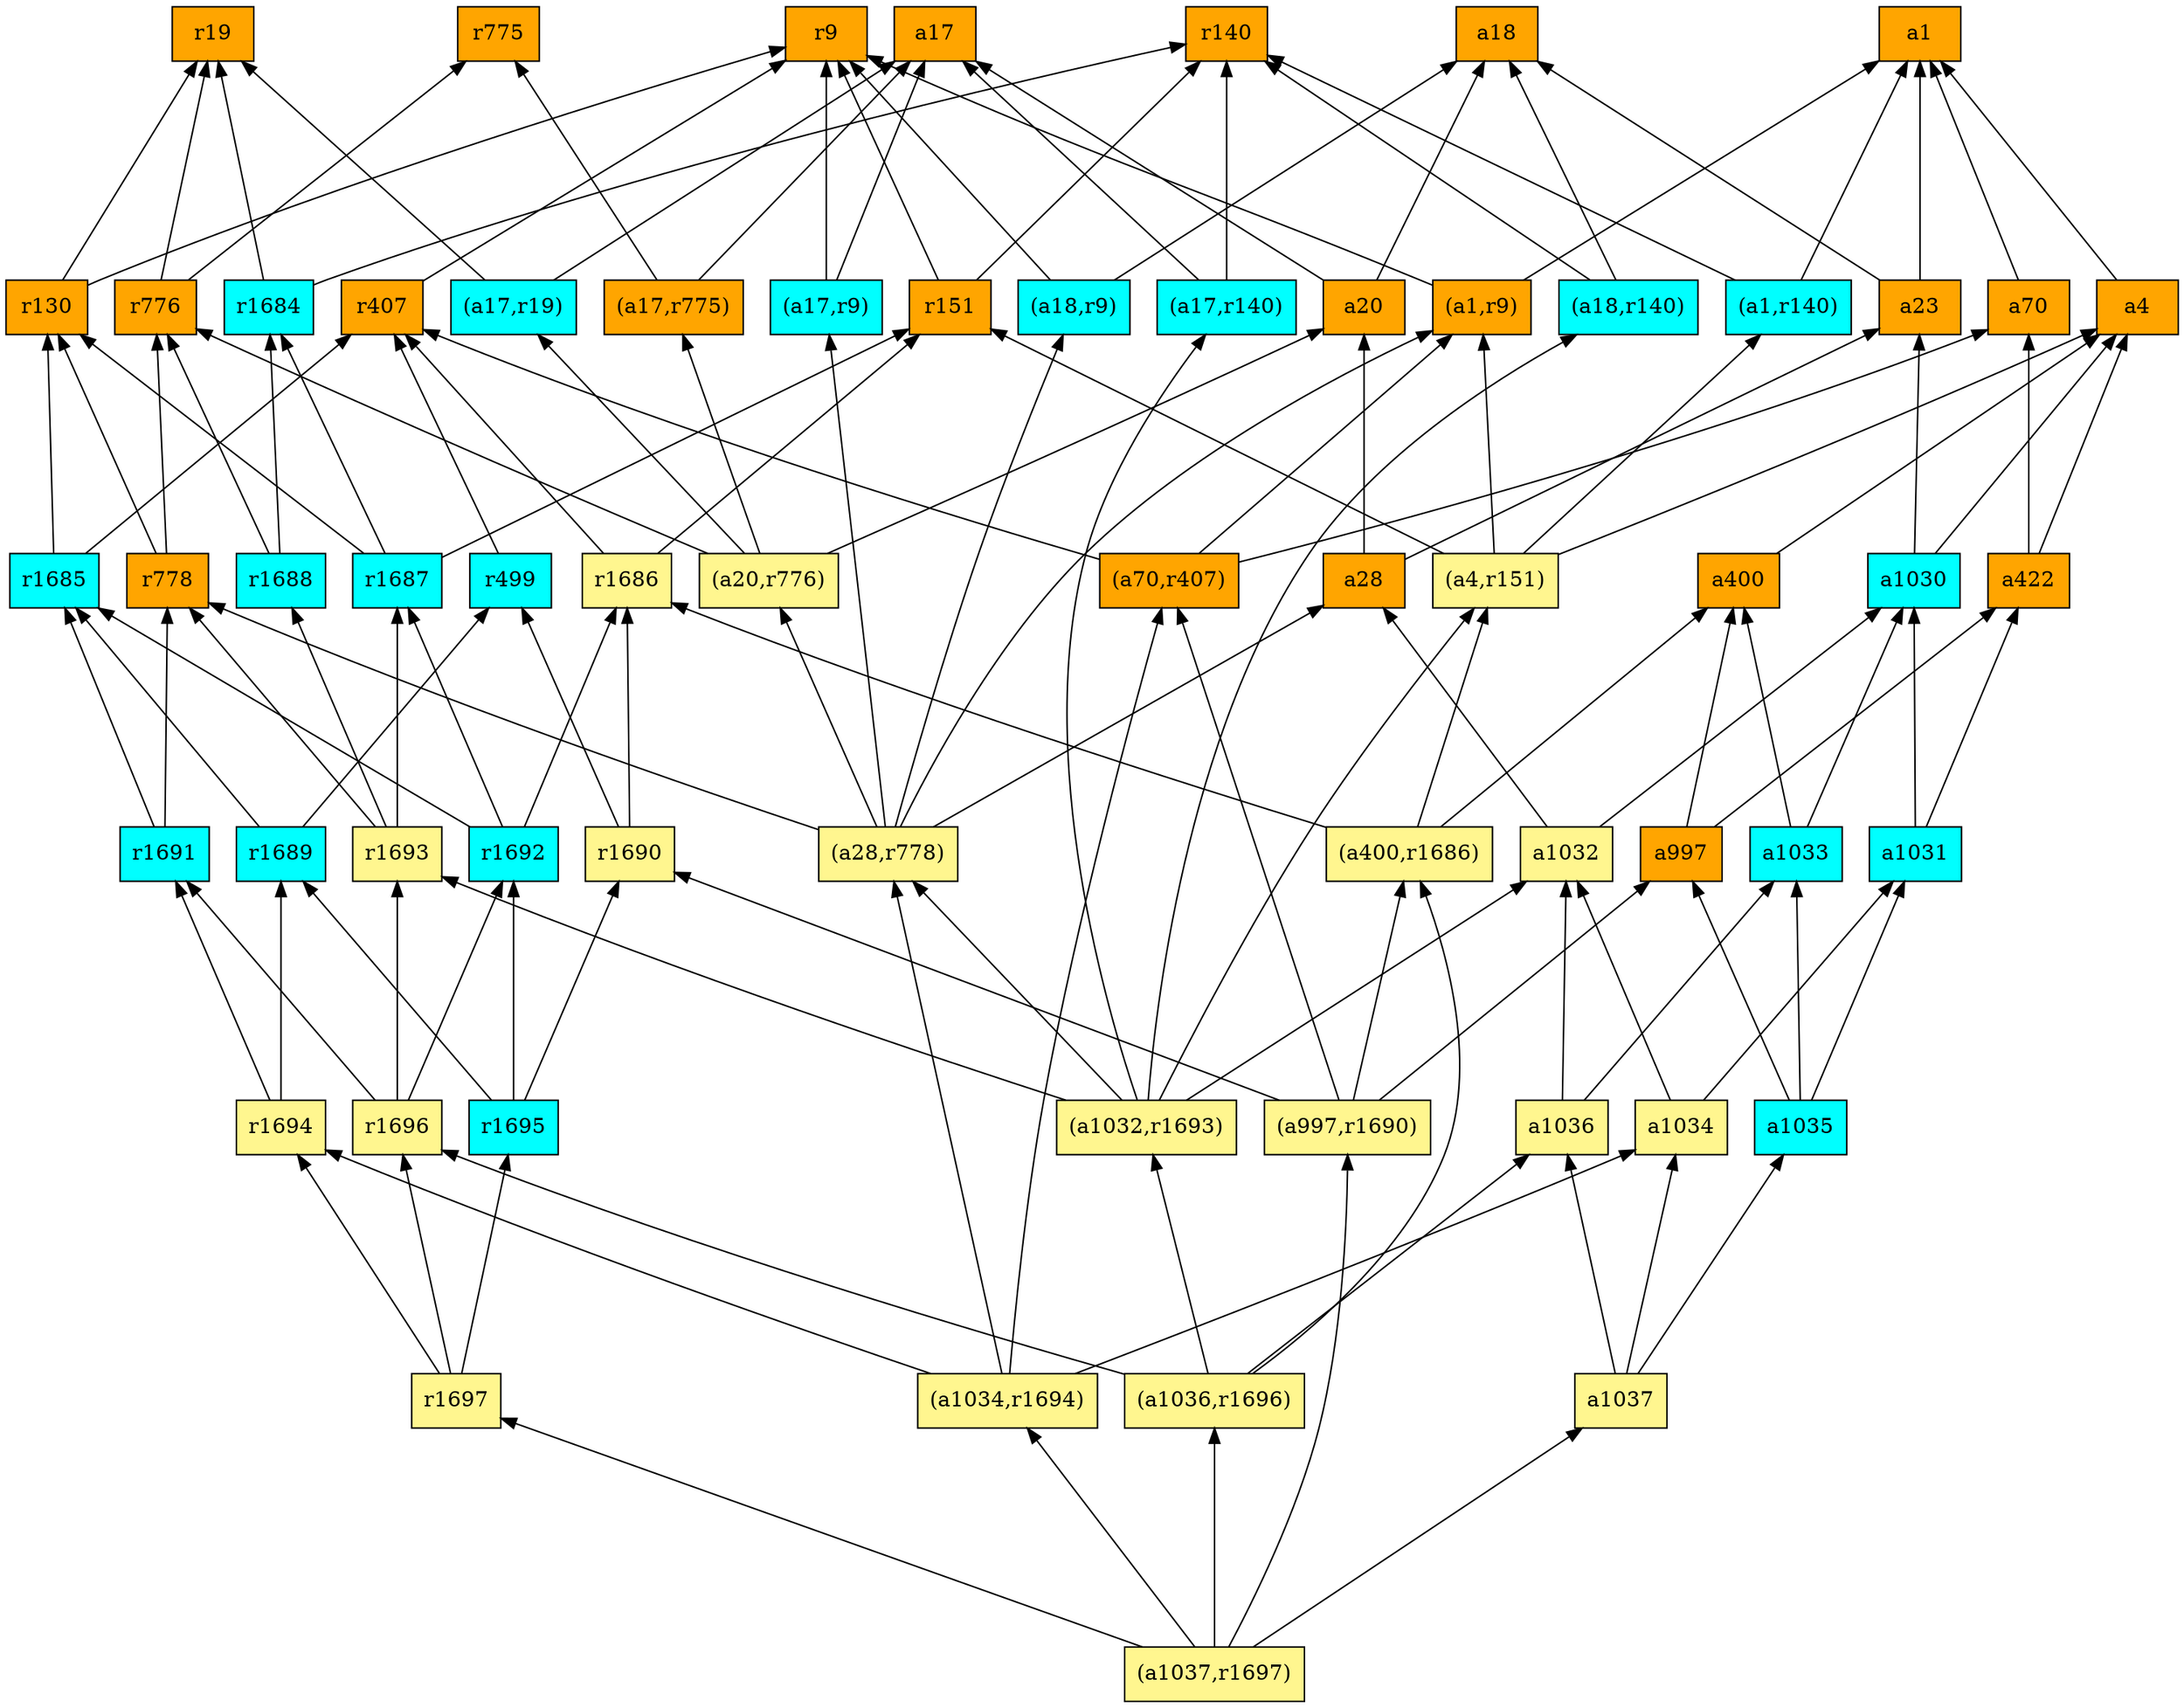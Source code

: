 digraph G {
rankdir=BT;ranksep="2.0";
"(a1,r9)" [shape=record,fillcolor=orange,style=filled,label="{(a1,r9)}"];
"r1697" [shape=record,fillcolor=khaki1,style=filled,label="{r1697}"];
"(a17,r19)" [shape=record,fillcolor=cyan,style=filled,label="{(a17,r19)}"];
"(a1034,r1694)" [shape=record,fillcolor=khaki1,style=filled,label="{(a1034,r1694)}"];
"(a1036,r1696)" [shape=record,fillcolor=khaki1,style=filled,label="{(a1036,r1696)}"];
"r1695" [shape=record,fillcolor=cyan,style=filled,label="{r1695}"];
"r1696" [shape=record,fillcolor=khaki1,style=filled,label="{r1696}"];
"a1035" [shape=record,fillcolor=cyan,style=filled,label="{a1035}"];
"(a17,r775)" [shape=record,fillcolor=orange,style=filled,label="{(a17,r775)}"];
"(a28,r778)" [shape=record,fillcolor=khaki1,style=filled,label="{(a28,r778)}"];
"r9" [shape=record,fillcolor=orange,style=filled,label="{r9}"];
"r1688" [shape=record,fillcolor=cyan,style=filled,label="{r1688}"];
"r1685" [shape=record,fillcolor=cyan,style=filled,label="{r1685}"];
"r1687" [shape=record,fillcolor=cyan,style=filled,label="{r1687}"];
"a400" [shape=record,fillcolor=orange,style=filled,label="{a400}"];
"a4" [shape=record,fillcolor=orange,style=filled,label="{a4}"];
"a20" [shape=record,fillcolor=orange,style=filled,label="{a20}"];
"(a997,r1690)" [shape=record,fillcolor=khaki1,style=filled,label="{(a997,r1690)}"];
"a70" [shape=record,fillcolor=orange,style=filled,label="{a70}"];
"r1692" [shape=record,fillcolor=cyan,style=filled,label="{r1692}"];
"r1693" [shape=record,fillcolor=khaki1,style=filled,label="{r1693}"];
"a997" [shape=record,fillcolor=orange,style=filled,label="{a997}"];
"a1030" [shape=record,fillcolor=cyan,style=filled,label="{a1030}"];
"(a1037,r1697)" [shape=record,fillcolor=khaki1,style=filled,label="{(a1037,r1697)}"];
"r1691" [shape=record,fillcolor=cyan,style=filled,label="{r1691}"];
"a422" [shape=record,fillcolor=orange,style=filled,label="{a422}"];
"(a4,r151)" [shape=record,fillcolor=khaki1,style=filled,label="{(a4,r151)}"];
"r130" [shape=record,fillcolor=orange,style=filled,label="{r130}"];
"a23" [shape=record,fillcolor=orange,style=filled,label="{a23}"];
"r778" [shape=record,fillcolor=orange,style=filled,label="{r778}"];
"(a1,r140)" [shape=record,fillcolor=cyan,style=filled,label="{(a1,r140)}"];
"a1037" [shape=record,fillcolor=khaki1,style=filled,label="{a1037}"];
"a17" [shape=record,fillcolor=orange,style=filled,label="{a17}"];
"r1690" [shape=record,fillcolor=khaki1,style=filled,label="{r1690}"];
"(a70,r407)" [shape=record,fillcolor=orange,style=filled,label="{(a70,r407)}"];
"a18" [shape=record,fillcolor=orange,style=filled,label="{a18}"];
"r1694" [shape=record,fillcolor=khaki1,style=filled,label="{r1694}"];
"r1686" [shape=record,fillcolor=khaki1,style=filled,label="{r1686}"];
"a1032" [shape=record,fillcolor=khaki1,style=filled,label="{a1032}"];
"a28" [shape=record,fillcolor=orange,style=filled,label="{a28}"];
"(a20,r776)" [shape=record,fillcolor=khaki1,style=filled,label="{(a20,r776)}"];
"a1031" [shape=record,fillcolor=cyan,style=filled,label="{a1031}"];
"r151" [shape=record,fillcolor=orange,style=filled,label="{r151}"];
"a1" [shape=record,fillcolor=orange,style=filled,label="{a1}"];
"r1689" [shape=record,fillcolor=cyan,style=filled,label="{r1689}"];
"a1034" [shape=record,fillcolor=khaki1,style=filled,label="{a1034}"];
"(a17,r9)" [shape=record,fillcolor=cyan,style=filled,label="{(a17,r9)}"];
"r140" [shape=record,fillcolor=orange,style=filled,label="{r140}"];
"r775" [shape=record,fillcolor=orange,style=filled,label="{r775}"];
"r776" [shape=record,fillcolor=orange,style=filled,label="{r776}"];
"r19" [shape=record,fillcolor=orange,style=filled,label="{r19}"];
"a1036" [shape=record,fillcolor=khaki1,style=filled,label="{a1036}"];
"(a18,r140)" [shape=record,fillcolor=cyan,style=filled,label="{(a18,r140)}"];
"r407" [shape=record,fillcolor=orange,style=filled,label="{r407}"];
"a1033" [shape=record,fillcolor=cyan,style=filled,label="{a1033}"];
"(a18,r9)" [shape=record,fillcolor=cyan,style=filled,label="{(a18,r9)}"];
"r1684" [shape=record,fillcolor=cyan,style=filled,label="{r1684}"];
"(a17,r140)" [shape=record,fillcolor=cyan,style=filled,label="{(a17,r140)}"];
"r499" [shape=record,fillcolor=cyan,style=filled,label="{r499}"];
"(a400,r1686)" [shape=record,fillcolor=khaki1,style=filled,label="{(a400,r1686)}"];
"(a1032,r1693)" [shape=record,fillcolor=khaki1,style=filled,label="{(a1032,r1693)}"];
"(a1,r9)" -> "r9"
"(a1,r9)" -> "a1"
"r1697" -> "r1695"
"r1697" -> "r1696"
"r1697" -> "r1694"
"(a17,r19)" -> "r19"
"(a17,r19)" -> "a17"
"(a1034,r1694)" -> "a1034"
"(a1034,r1694)" -> "(a70,r407)"
"(a1034,r1694)" -> "r1694"
"(a1034,r1694)" -> "(a28,r778)"
"(a1036,r1696)" -> "a1036"
"(a1036,r1696)" -> "r1696"
"(a1036,r1696)" -> "(a400,r1686)"
"(a1036,r1696)" -> "(a1032,r1693)"
"r1695" -> "r1692"
"r1695" -> "r1690"
"r1695" -> "r1689"
"r1696" -> "r1692"
"r1696" -> "r1693"
"r1696" -> "r1691"
"a1035" -> "a997"
"a1035" -> "a1033"
"a1035" -> "a1031"
"(a17,r775)" -> "r775"
"(a17,r775)" -> "a17"
"(a28,r778)" -> "(a1,r9)"
"(a28,r778)" -> "(a17,r9)"
"(a28,r778)" -> "r778"
"(a28,r778)" -> "(a18,r9)"
"(a28,r778)" -> "a28"
"(a28,r778)" -> "(a20,r776)"
"r1688" -> "r776"
"r1688" -> "r1684"
"r1685" -> "r130"
"r1685" -> "r407"
"r1687" -> "r130"
"r1687" -> "r1684"
"r1687" -> "r151"
"a400" -> "a4"
"a4" -> "a1"
"a20" -> "a18"
"a20" -> "a17"
"(a997,r1690)" -> "r1690"
"(a997,r1690)" -> "a997"
"(a997,r1690)" -> "(a70,r407)"
"(a997,r1690)" -> "(a400,r1686)"
"a70" -> "a1"
"r1692" -> "r1686"
"r1692" -> "r1685"
"r1692" -> "r1687"
"r1693" -> "r778"
"r1693" -> "r1688"
"r1693" -> "r1687"
"a997" -> "a422"
"a997" -> "a400"
"a1030" -> "a23"
"a1030" -> "a4"
"(a1037,r1697)" -> "r1697"
"(a1037,r1697)" -> "(a1034,r1694)"
"(a1037,r1697)" -> "(a1036,r1696)"
"(a1037,r1697)" -> "(a997,r1690)"
"(a1037,r1697)" -> "a1037"
"r1691" -> "r778"
"r1691" -> "r1685"
"a422" -> "a4"
"a422" -> "a70"
"(a4,r151)" -> "(a1,r9)"
"(a4,r151)" -> "a4"
"(a4,r151)" -> "(a1,r140)"
"(a4,r151)" -> "r151"
"r130" -> "r9"
"r130" -> "r19"
"a23" -> "a1"
"a23" -> "a18"
"r778" -> "r130"
"r778" -> "r776"
"(a1,r140)" -> "a1"
"(a1,r140)" -> "r140"
"a1037" -> "a1034"
"a1037" -> "a1036"
"a1037" -> "a1035"
"r1690" -> "r1686"
"r1690" -> "r499"
"(a70,r407)" -> "(a1,r9)"
"(a70,r407)" -> "a70"
"(a70,r407)" -> "r407"
"r1694" -> "r1689"
"r1694" -> "r1691"
"r1686" -> "r407"
"r1686" -> "r151"
"a1032" -> "a1030"
"a1032" -> "a28"
"a28" -> "a23"
"a28" -> "a20"
"(a20,r776)" -> "r776"
"(a20,r776)" -> "a20"
"(a20,r776)" -> "(a17,r775)"
"(a20,r776)" -> "(a17,r19)"
"a1031" -> "a1030"
"a1031" -> "a422"
"r151" -> "r9"
"r151" -> "r140"
"r1689" -> "r1685"
"r1689" -> "r499"
"a1034" -> "a1032"
"a1034" -> "a1031"
"(a17,r9)" -> "r9"
"(a17,r9)" -> "a17"
"r776" -> "r775"
"r776" -> "r19"
"a1036" -> "a1032"
"a1036" -> "a1033"
"(a18,r140)" -> "a18"
"(a18,r140)" -> "r140"
"r407" -> "r9"
"a1033" -> "a1030"
"a1033" -> "a400"
"(a18,r9)" -> "r9"
"(a18,r9)" -> "a18"
"r1684" -> "r19"
"r1684" -> "r140"
"(a17,r140)" -> "a17"
"(a17,r140)" -> "r140"
"r499" -> "r407"
"(a400,r1686)" -> "r1686"
"(a400,r1686)" -> "a400"
"(a400,r1686)" -> "(a4,r151)"
"(a1032,r1693)" -> "(a18,r140)"
"(a1032,r1693)" -> "r1693"
"(a1032,r1693)" -> "a1032"
"(a1032,r1693)" -> "(a28,r778)"
"(a1032,r1693)" -> "(a17,r140)"
"(a1032,r1693)" -> "(a4,r151)"
}